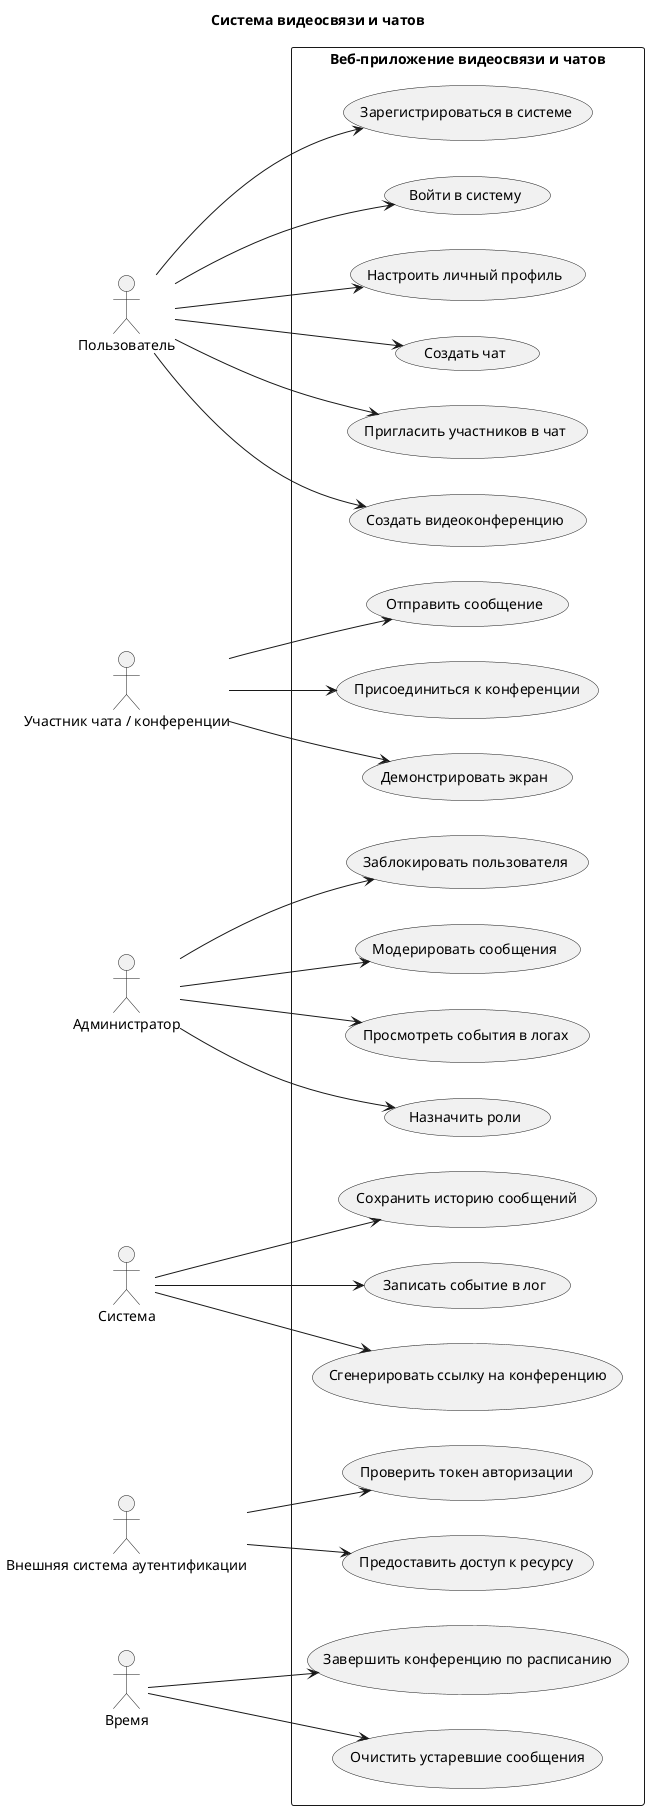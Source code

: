 @startuml
skinparam packageStyle rectangle
left to right direction

title Система видеосвязи и чатов

' Определение акторов
actor "Пользователь" as User
actor "Участник чата / конференции" as Participant
actor "Администратор" as Admin
actor "Система" as System
actor "Внешняя система аутентификации" as Auth
actor "Время" as Time

' Определение границ системы
package "Веб-приложение видеосвязи и чатов" {
    ' Варианты использования для Пользователя
    usecase "Зарегистрироваться в системе" as UC1
    usecase "Войти в систему" as UC2
    usecase "Настроить личный профиль" as UC3
    usecase "Создать чат" as UC4
    usecase "Пригласить участников в чат" as UC5
    usecase "Создать видеоконференцию" as UC6

    ' Варианты использования для Участника
    usecase "Отправить сообщение" as UC7
    usecase "Присоединиться к конференции" as UC8
    usecase "Демонстрировать экран" as UC9

    ' Варианты использования для Администратора
    usecase "Заблокировать пользователя" as UC10
    usecase "Модерировать сообщения" as UC11
    usecase "Просмотреть события в логах" as UC12
    usecase "Назначить роли" as UC13

    ' Варианты использования для Системы
    usecase "Сохранить историю сообщений" as UC14
    usecase "Записать событие в лог" as UC15
    usecase "Сгенерировать ссылку на конференцию" as UC16

    ' Варианты использования для Внешней системы аутентификации
    usecase "Проверить токен авторизации" as UC17
    usecase "Предоставить доступ к ресурсу" as UC18

    ' Варианты использования для Времени
    usecase "Завершить конференцию по расписанию" as UC19
    usecase "Очистить устаревшие сообщения" as UC20
}

' Связи Пользователя
User --> UC1
User --> UC2
User --> UC3
User --> UC4
User --> UC5
User --> UC6

' Связи Участника
Participant --> UC7
Participant --> UC8
Participant --> UC9

' Связи Администратора
Admin --> UC10
Admin --> UC11
Admin --> UC12
Admin --> UC13

' Связи Системы
System --> UC14
System --> UC15
System --> UC16

' Связи Внешней системы аутентификации
Auth --> UC17
Auth --> UC18

' Связи Времени
Time --> UC19
Time --> UC20
@enduml
